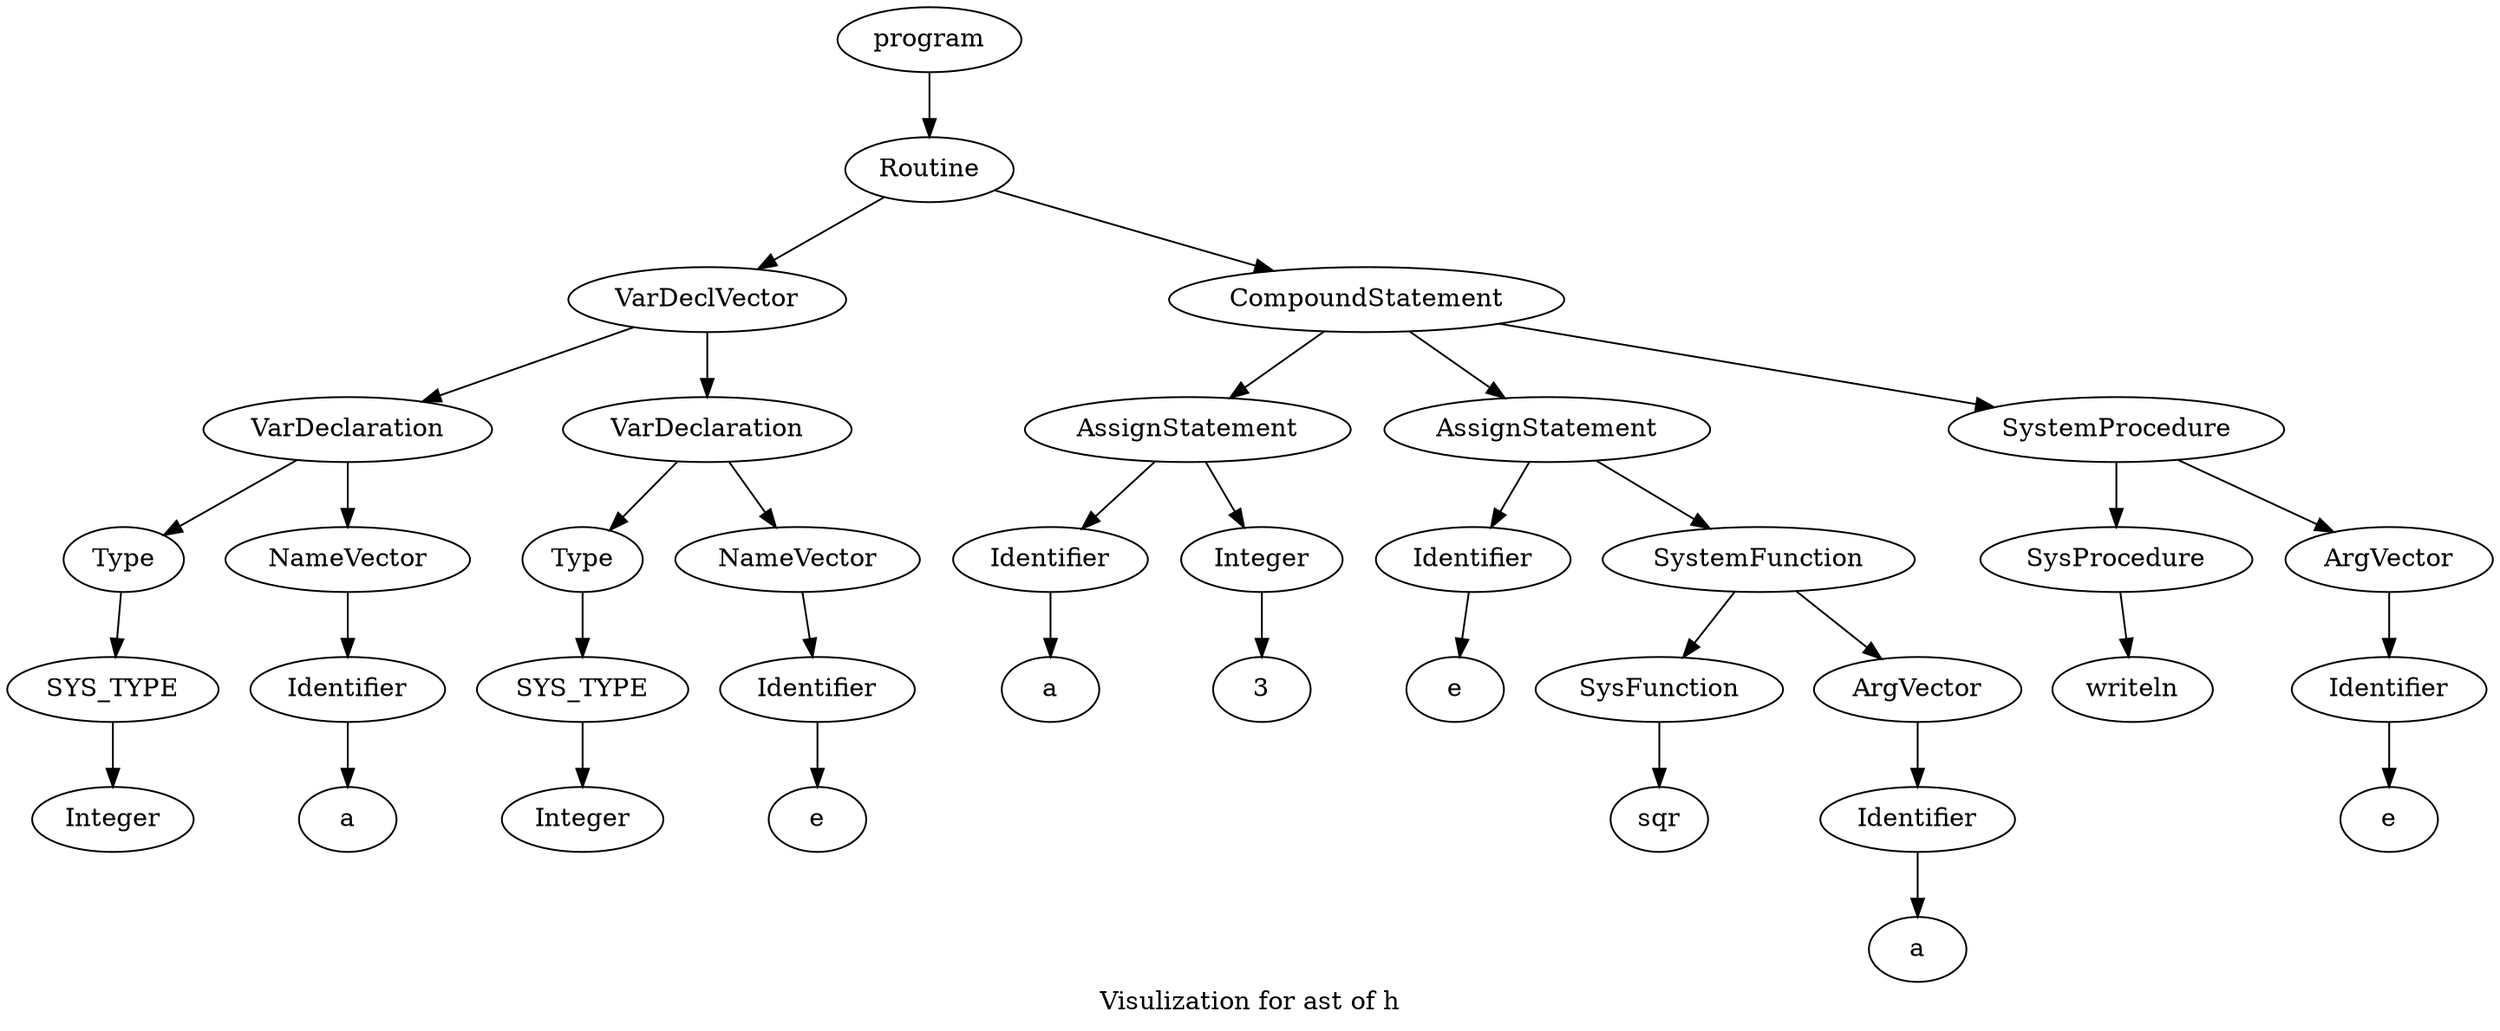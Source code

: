 digraph "Visulization for ast of h"{
    label="Visulization for ast of h";
    Nodeprogram_0 [label="program"]
    Nodeprogram_0 -> NodeRoutine_1
    NodeRoutine_1 [label="Routine"]
    NodeRoutine_1 -> NodeVarDeclVector_2
    NodeVarDeclVector_2 [label="VarDeclVector"]
    NodeVarDeclVector_2 -> NodeVarDeclaration_3
    NodeVarDeclaration_3 [label="VarDeclaration"]
    NodeVarDeclaration_3 -> NodeType_4
    NodeType_4 [label="Type"]
    NodeType_4 -> NodeSYS_TYPE_5
    NodeSYS_TYPE_5 [label="SYS_TYPE"]
    NodeSYS_TYPE_5 -> NodeInteger_6
    NodeInteger_6 [label="Integer"]
    NodeVarDeclaration_3 -> NodeNameVector_7
    NodeNameVector_7 [label="NameVector"]
    NodeNameVector_7 -> NodeIdentifier_8
    NodeIdentifier_8 [label="Identifier"]
    NodeIdentifier_8 -> Nodea_9
    Nodea_9 [label="a"]
    NodeVarDeclVector_2 -> NodeVarDeclaration_10
    NodeVarDeclaration_10 [label="VarDeclaration"]
    NodeVarDeclaration_10 -> NodeType_11
    NodeType_11 [label="Type"]
    NodeType_11 -> NodeSYS_TYPE_12
    NodeSYS_TYPE_12 [label="SYS_TYPE"]
    NodeSYS_TYPE_12 -> NodeInteger_13
    NodeInteger_13 [label="Integer"]
    NodeVarDeclaration_10 -> NodeNameVector_14
    NodeNameVector_14 [label="NameVector"]
    NodeNameVector_14 -> NodeIdentifier_15
    NodeIdentifier_15 [label="Identifier"]
    NodeIdentifier_15 -> Nodee_16
    Nodee_16 [label="e"]
    NodeRoutine_1 -> NodeCompoundStatement_17
    NodeCompoundStatement_17 [label="CompoundStatement"]
    NodeCompoundStatement_17 -> NodeAssignStatement_18
    NodeAssignStatement_18 [label="AssignStatement"]
    NodeAssignStatement_18 -> NodeIdentifier_19
    NodeIdentifier_19 [label="Identifier"]
    NodeIdentifier_19 -> Nodea_20
    Nodea_20 [label="a"]
    NodeAssignStatement_18 -> NodeInteger_21
    NodeInteger_21 [label="Integer"]
    NodeInteger_21 -> Node3_22
    Node3_22 [label="3"]
    NodeCompoundStatement_17 -> NodeAssignStatement_23
    NodeAssignStatement_23 [label="AssignStatement"]
    NodeAssignStatement_23 -> NodeIdentifier_24
    NodeIdentifier_24 [label="Identifier"]
    NodeIdentifier_24 -> Nodee_25
    Nodee_25 [label="e"]
    NodeAssignStatement_23 -> NodeSystemFunction_26
    NodeSystemFunction_26 [label="SystemFunction"]
    NodeSystemFunction_26 -> NodeSysFunction_27
    NodeSysFunction_27 [label="SysFunction"]
    NodeSysFunction_27 -> Nodesqr_28
    Nodesqr_28 [label="sqr"]
    NodeSystemFunction_26 -> NodeArgVector_29
    NodeArgVector_29 [label="ArgVector"]
    NodeArgVector_29 -> NodeIdentifier_30
    NodeIdentifier_30 [label="Identifier"]
    NodeIdentifier_30 -> Nodea_31
    Nodea_31 [label="a"]
    NodeCompoundStatement_17 -> NodeSystemProcedure_32
    NodeSystemProcedure_32 [label="SystemProcedure"]
    NodeSystemProcedure_32 -> NodeSysProcedure_33
    NodeSysProcedure_33 [label="SysProcedure"]
    NodeSysProcedure_33 -> Nodewriteln_34
    Nodewriteln_34 [label="writeln"]
    NodeSystemProcedure_32 -> NodeArgVector_35
    NodeArgVector_35 [label="ArgVector"]
    NodeArgVector_35 -> NodeIdentifier_36
    NodeIdentifier_36 [label="Identifier"]
    NodeIdentifier_36 -> Nodee_37
    Nodee_37 [label="e"]
}
